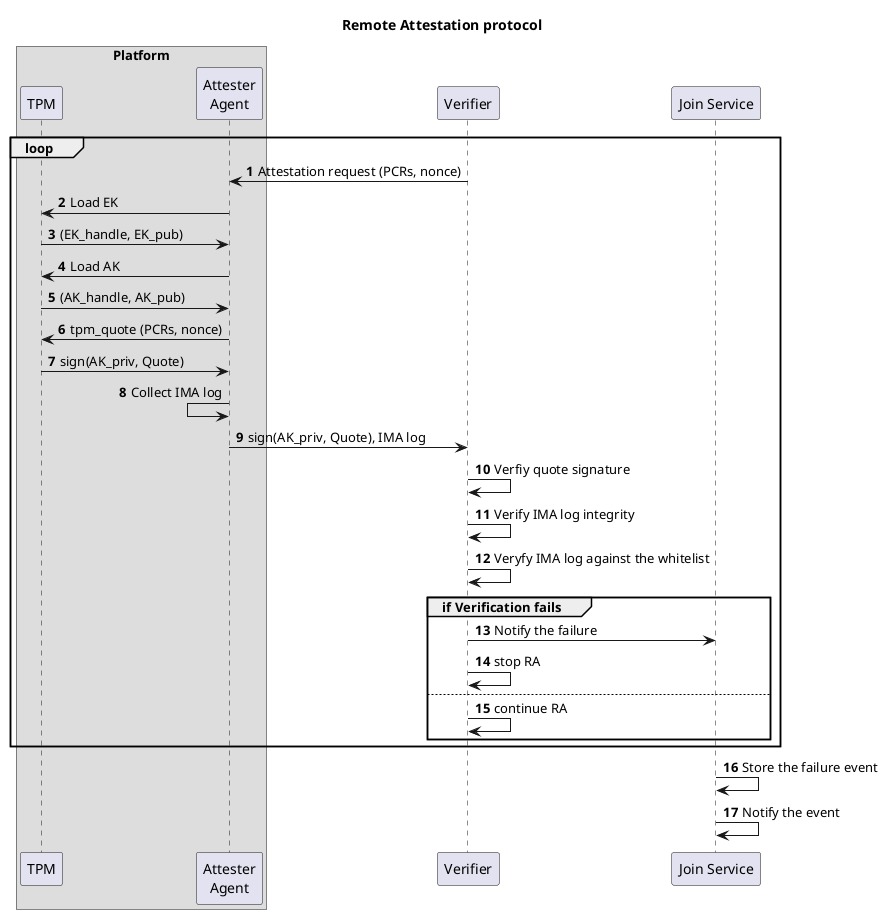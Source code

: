 @startuml remote_attestation
title
Remote Attestation protocol
end title

autonumber

box "Platform"
participant TPM
participant "Attester\nAgent" as attester_agent
endbox
participant "Verifier" as verifier
participant "Join Service" as join_service

loop
verifier->attester_agent: Attestation request (PCRs, nonce)
attester_agent->TPM: Load EK
TPM->attester_agent: (EK_handle, EK_pub)
attester_agent->TPM: Load AK
TPM->attester_agent: (AK_handle, AK_pub)
attester_agent->TPM: tpm_quote (PCRs, nonce)
TPM->attester_agent: sign(AK_priv, Quote)
attester_agent<-attester_agent: Collect IMA log
attester_agent->verifier: sign(AK_priv, Quote), IMA log
verifier->verifier: Verfiy quote signature
verifier->verifier: Verify IMA log integrity
verifier->verifier: Veryfy IMA log against the whitelist
group if Verification fails
  verifier -> join_service: Notify the failure
  verifier -> verifier: stop RA
else
  verifier -> verifier: continue RA
end
end
join_service -> join_service: Store the failure event
join_service -> join_service:  Notify the event